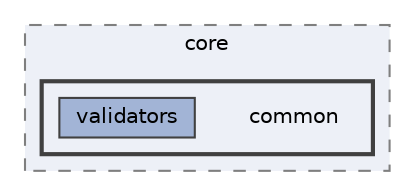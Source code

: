 digraph "repository/core/src/main/java/com/sterlite/cal/core/common"
{
 // LATEX_PDF_SIZE
  bgcolor="transparent";
  edge [fontname=Helvetica,fontsize=10,labelfontname=Helvetica,labelfontsize=10];
  node [fontname=Helvetica,fontsize=10,shape=box,height=0.2,width=0.4];
  compound=true
  subgraph clusterdir_19a50f283f24be7becf142e5daea9b99 {
    graph [ bgcolor="#edf0f7", pencolor="grey50", label="core", fontname=Helvetica,fontsize=10 style="filled,dashed", URL="dir_19a50f283f24be7becf142e5daea9b99.html",tooltip=""]
  subgraph clusterdir_26740f664c451bb84bebcfc989229398 {
    graph [ bgcolor="#edf0f7", pencolor="grey25", label="", fontname=Helvetica,fontsize=10 style="filled,bold", URL="dir_26740f664c451bb84bebcfc989229398.html",tooltip=""]
    dir_26740f664c451bb84bebcfc989229398 [shape=plaintext, label="common"];
  dir_5ab5e9f56c3a10ba74ae7e3df16b75ac [label="validators", fillcolor="#a2b4d6", color="grey25", style="filled", URL="dir_5ab5e9f56c3a10ba74ae7e3df16b75ac.html",tooltip=""];
  }
  }
}
